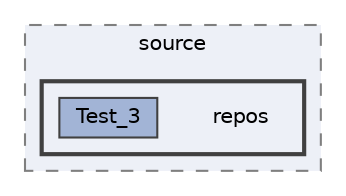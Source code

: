 digraph "C:/Users/vasja/source/repos"
{
 // LATEX_PDF_SIZE
  bgcolor="transparent";
  edge [fontname=Helvetica,fontsize=10,labelfontname=Helvetica,labelfontsize=10];
  node [fontname=Helvetica,fontsize=10,shape=box,height=0.2,width=0.4];
  compound=true
  subgraph clusterdir_1a83ec71c29a8bffae19a8d305a2305f {
    graph [ bgcolor="#edf0f7", pencolor="grey50", label="source", fontname=Helvetica,fontsize=10 style="filled,dashed", URL="dir_1a83ec71c29a8bffae19a8d305a2305f.html",tooltip=""]
  subgraph clusterdir_030818c7b2a095927af47a76b6e521ed {
    graph [ bgcolor="#edf0f7", pencolor="grey25", label="", fontname=Helvetica,fontsize=10 style="filled,bold", URL="dir_030818c7b2a095927af47a76b6e521ed.html",tooltip=""]
    dir_030818c7b2a095927af47a76b6e521ed [shape=plaintext, label="repos"];
  dir_54b7c762e3c4d0030cde41a5bbbc274d [label="Test_3", fillcolor="#a2b4d6", color="grey25", style="filled", URL="dir_54b7c762e3c4d0030cde41a5bbbc274d.html",tooltip=""];
  }
  }
}
